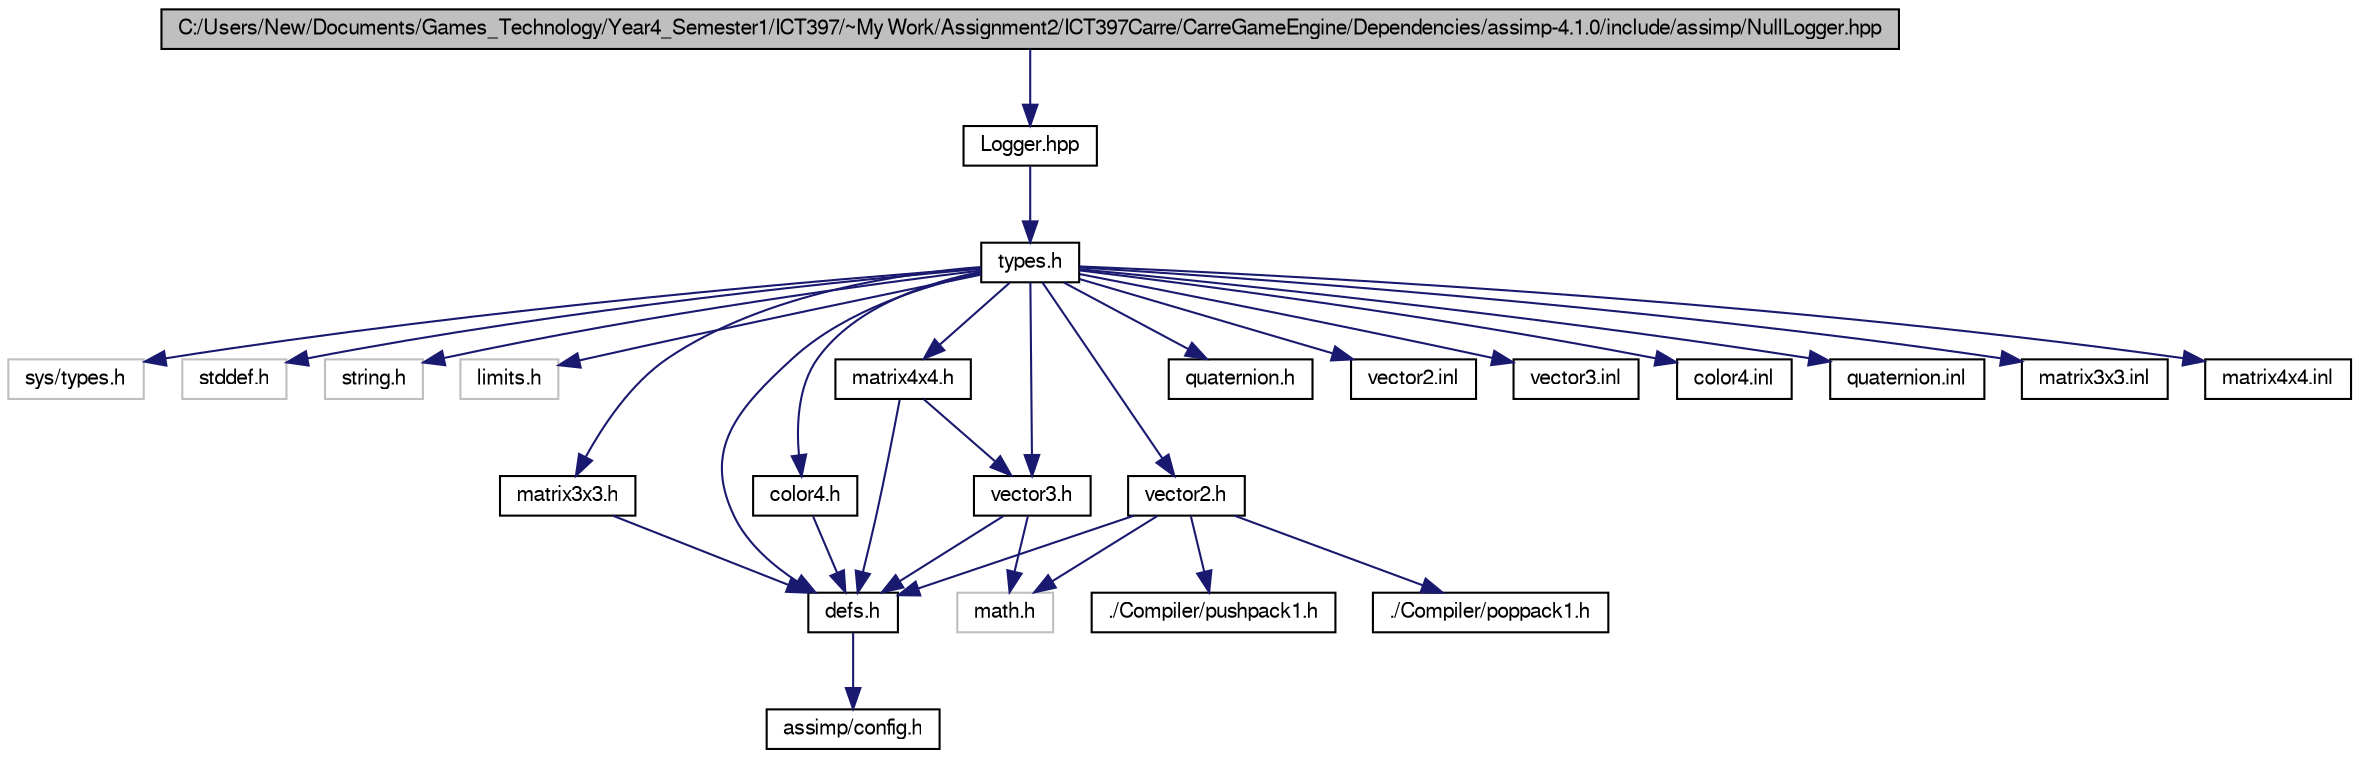 digraph G
{
  bgcolor="transparent";
  edge [fontname="FreeSans",fontsize=10,labelfontname="FreeSans",labelfontsize=10];
  node [fontname="FreeSans",fontsize=10,shape=record];
  Node1 [label="C:/Users/New/Documents/Games_Technology/Year4_Semester1/ICT397/~My Work/Assignment2/ICT397Carre/CarreGameEngine/Dependencies/assimp-4.1.0/include/assimp/NullLogger.hpp",height=0.2,width=0.4,color="black", fillcolor="grey75", style="filled" fontcolor="black"];
  Node1 -> Node2 [color="midnightblue",fontsize=10,style="solid"];
  Node2 [label="Logger.hpp",height=0.2,width=0.4,color="black",URL="$_logger_8hpp.html",tooltip="Abstract base class &#39;Logger&#39;, base of the logging system."];
  Node2 -> Node3 [color="midnightblue",fontsize=10,style="solid"];
  Node3 [label="types.h",height=0.2,width=0.4,color="black",URL="$types_8h.html"];
  Node3 -> Node4 [color="midnightblue",fontsize=10,style="solid"];
  Node4 [label="sys/types.h",height=0.2,width=0.4,color="grey75"];
  Node3 -> Node5 [color="midnightblue",fontsize=10,style="solid"];
  Node5 [label="stddef.h",height=0.2,width=0.4,color="grey75"];
  Node3 -> Node6 [color="midnightblue",fontsize=10,style="solid"];
  Node6 [label="string.h",height=0.2,width=0.4,color="grey75"];
  Node3 -> Node7 [color="midnightblue",fontsize=10,style="solid"];
  Node7 [label="limits.h",height=0.2,width=0.4,color="grey75"];
  Node3 -> Node8 [color="midnightblue",fontsize=10,style="solid"];
  Node8 [label="defs.h",height=0.2,width=0.4,color="black",URL="$defs_8h.html",tooltip="Assimp build configuration setup. See the notes in the comment blocks to find out..."];
  Node8 -> Node9 [color="midnightblue",fontsize=10,style="solid"];
  Node9 [label="assimp/config.h",height=0.2,width=0.4,color="black",URL="$config_8h.html",tooltip="Defines constants for configurable properties for the library."];
  Node3 -> Node10 [color="midnightblue",fontsize=10,style="solid"];
  Node10 [label="vector3.h",height=0.2,width=0.4,color="black",URL="$vector3_8h.html",tooltip="3D vector structure, including operators when compiling in C++"];
  Node10 -> Node11 [color="midnightblue",fontsize=10,style="solid"];
  Node11 [label="math.h",height=0.2,width=0.4,color="grey75"];
  Node10 -> Node8 [color="midnightblue",fontsize=10,style="solid"];
  Node3 -> Node12 [color="midnightblue",fontsize=10,style="solid"];
  Node12 [label="vector2.h",height=0.2,width=0.4,color="black",URL="$vector2_8h.html",tooltip="2D vector structure, including operators when compiling in C++"];
  Node12 -> Node11 [color="midnightblue",fontsize=10,style="solid"];
  Node12 -> Node13 [color="midnightblue",fontsize=10,style="solid"];
  Node13 [label="./Compiler/pushpack1.h",height=0.2,width=0.4,color="black",URL="$pushpack1_8h-source.html"];
  Node12 -> Node8 [color="midnightblue",fontsize=10,style="solid"];
  Node12 -> Node14 [color="midnightblue",fontsize=10,style="solid"];
  Node14 [label="./Compiler/poppack1.h",height=0.2,width=0.4,color="black",URL="$poppack1_8h-source.html"];
  Node3 -> Node15 [color="midnightblue",fontsize=10,style="solid"];
  Node15 [label="color4.h",height=0.2,width=0.4,color="black",URL="$color4_8h.html",tooltip="RGBA color structure, including operators when compiling in C++."];
  Node15 -> Node8 [color="midnightblue",fontsize=10,style="solid"];
  Node3 -> Node16 [color="midnightblue",fontsize=10,style="solid"];
  Node16 [label="matrix3x3.h",height=0.2,width=0.4,color="black",URL="$matrix3x3_8h.html",tooltip="Definition of a 3x3 matrix, including operators when compiling in C++."];
  Node16 -> Node8 [color="midnightblue",fontsize=10,style="solid"];
  Node3 -> Node17 [color="midnightblue",fontsize=10,style="solid"];
  Node17 [label="matrix4x4.h",height=0.2,width=0.4,color="black",URL="$matrix4x4_8h.html",tooltip="4x4 matrix structure, including operators when compiling in C++"];
  Node17 -> Node10 [color="midnightblue",fontsize=10,style="solid"];
  Node17 -> Node8 [color="midnightblue",fontsize=10,style="solid"];
  Node3 -> Node18 [color="midnightblue",fontsize=10,style="solid"];
  Node18 [label="quaternion.h",height=0.2,width=0.4,color="black",URL="$quaternion_8h.html",tooltip="Quaternion structure, including operators when compiling in C++."];
  Node3 -> Node19 [color="midnightblue",fontsize=10,style="solid"];
  Node19 [label="vector2.inl",height=0.2,width=0.4,color="black",URL="$vector2_8inl.html",tooltip="Inline implementation of aiVector2t&lt;TReal&gt; operators."];
  Node3 -> Node20 [color="midnightblue",fontsize=10,style="solid"];
  Node20 [label="vector3.inl",height=0.2,width=0.4,color="black",URL="$vector3_8inl.html",tooltip="Inline implementation of aiVector3t&lt;TReal&gt; operators."];
  Node3 -> Node21 [color="midnightblue",fontsize=10,style="solid"];
  Node21 [label="color4.inl",height=0.2,width=0.4,color="black",URL="$color4_8inl.html",tooltip="Inline implementation of aiColor4t&lt;TReal&gt; operators."];
  Node3 -> Node22 [color="midnightblue",fontsize=10,style="solid"];
  Node22 [label="quaternion.inl",height=0.2,width=0.4,color="black",URL="$assimp-4_81_80_2include_2assimp_2quaternion_8inl-source.html"];
  Node3 -> Node23 [color="midnightblue",fontsize=10,style="solid"];
  Node23 [label="matrix3x3.inl",height=0.2,width=0.4,color="black",URL="$matrix3x3_8inl.html",tooltip="Inline implementation of the 3x3 matrix operators."];
  Node3 -> Node24 [color="midnightblue",fontsize=10,style="solid"];
  Node24 [label="matrix4x4.inl",height=0.2,width=0.4,color="black",URL="$matrix4x4_8inl.html",tooltip="Inline implementation of the 4x4 matrix operators."];
}
